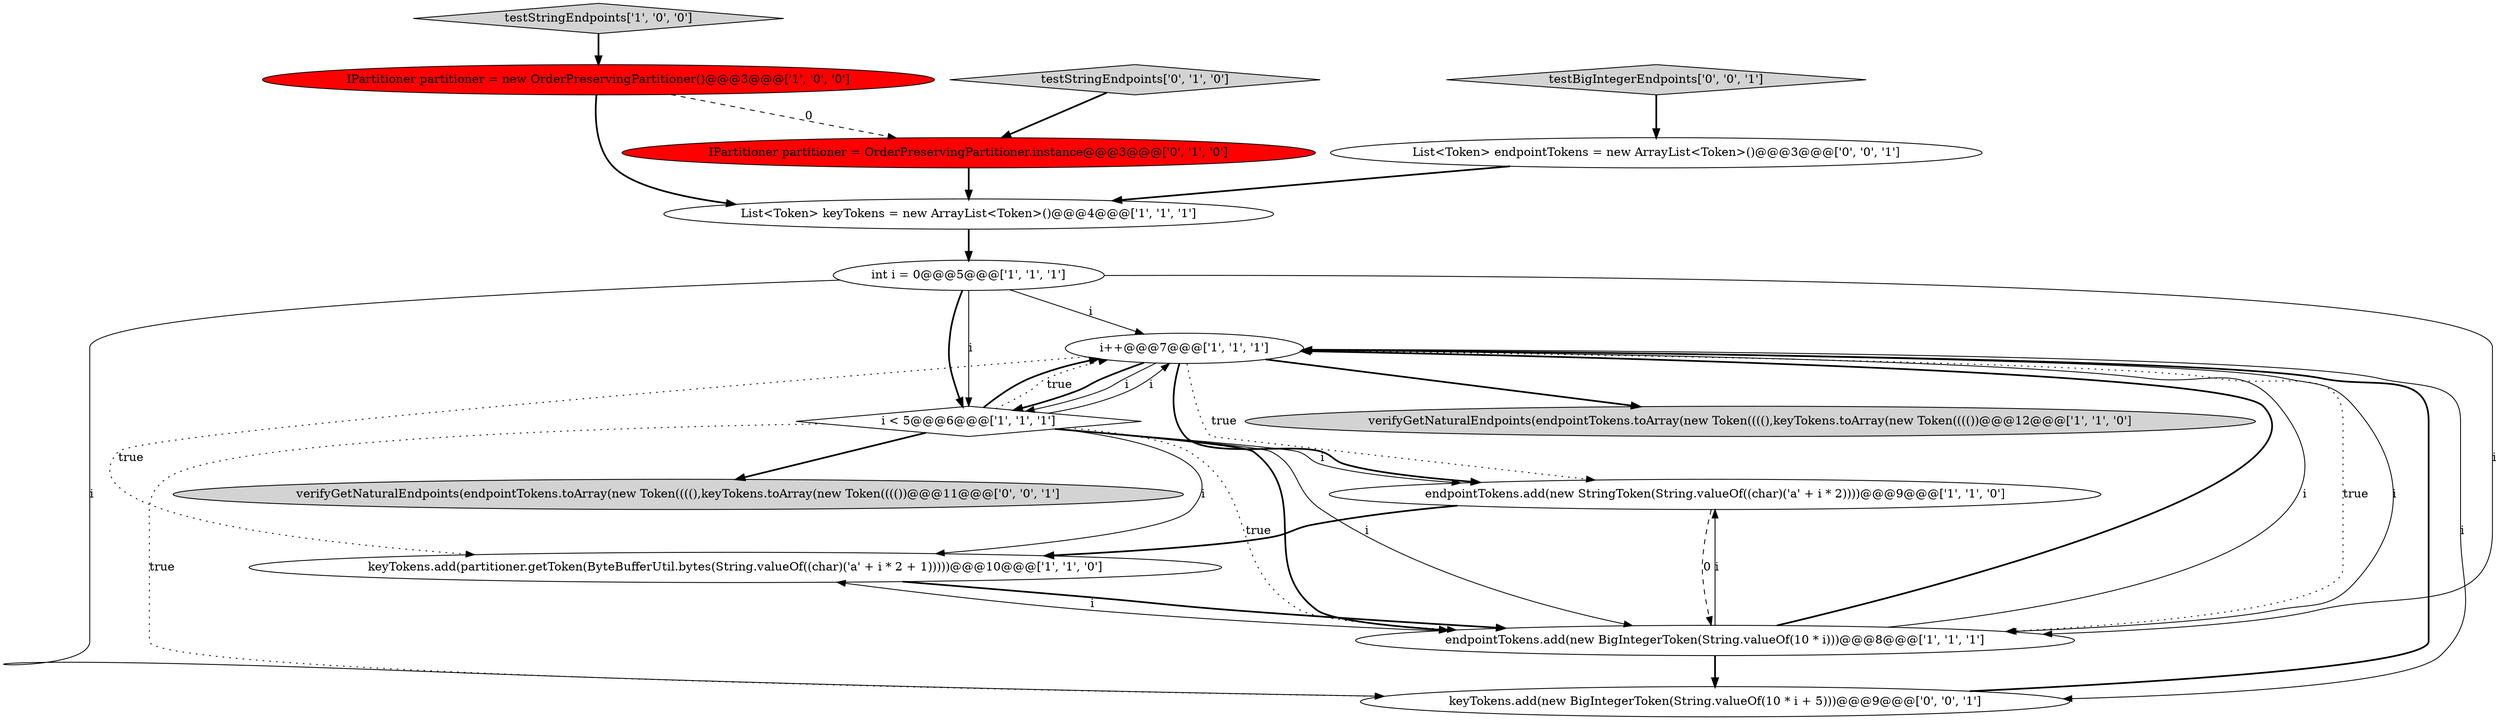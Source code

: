 digraph {
5 [style = filled, label = "IPartitioner partitioner = new OrderPreservingPartitioner()@@@3@@@['1', '0', '0']", fillcolor = red, shape = ellipse image = "AAA1AAABBB1BBB"];
1 [style = filled, label = "i++@@@7@@@['1', '1', '1']", fillcolor = white, shape = ellipse image = "AAA0AAABBB1BBB"];
4 [style = filled, label = "int i = 0@@@5@@@['1', '1', '1']", fillcolor = white, shape = ellipse image = "AAA0AAABBB1BBB"];
9 [style = filled, label = "List<Token> keyTokens = new ArrayList<Token>()@@@4@@@['1', '1', '1']", fillcolor = white, shape = ellipse image = "AAA0AAABBB1BBB"];
2 [style = filled, label = "endpointTokens.add(new StringToken(String.valueOf((char)('a' + i * 2))))@@@9@@@['1', '1', '0']", fillcolor = white, shape = ellipse image = "AAA0AAABBB1BBB"];
13 [style = filled, label = "keyTokens.add(new BigIntegerToken(String.valueOf(10 * i + 5)))@@@9@@@['0', '0', '1']", fillcolor = white, shape = ellipse image = "AAA0AAABBB3BBB"];
11 [style = filled, label = "testStringEndpoints['0', '1', '0']", fillcolor = lightgray, shape = diamond image = "AAA0AAABBB2BBB"];
15 [style = filled, label = "verifyGetNaturalEndpoints(endpointTokens.toArray(new Token((((),keyTokens.toArray(new Token(((())@@@11@@@['0', '0', '1']", fillcolor = lightgray, shape = ellipse image = "AAA0AAABBB3BBB"];
0 [style = filled, label = "i < 5@@@6@@@['1', '1', '1']", fillcolor = white, shape = diamond image = "AAA0AAABBB1BBB"];
10 [style = filled, label = "IPartitioner partitioner = OrderPreservingPartitioner.instance@@@3@@@['0', '1', '0']", fillcolor = red, shape = ellipse image = "AAA1AAABBB2BBB"];
12 [style = filled, label = "List<Token> endpointTokens = new ArrayList<Token>()@@@3@@@['0', '0', '1']", fillcolor = white, shape = ellipse image = "AAA0AAABBB3BBB"];
8 [style = filled, label = "verifyGetNaturalEndpoints(endpointTokens.toArray(new Token((((),keyTokens.toArray(new Token(((())@@@12@@@['1', '1', '0']", fillcolor = lightgray, shape = ellipse image = "AAA0AAABBB1BBB"];
14 [style = filled, label = "testBigIntegerEndpoints['0', '0', '1']", fillcolor = lightgray, shape = diamond image = "AAA0AAABBB3BBB"];
6 [style = filled, label = "keyTokens.add(partitioner.getToken(ByteBufferUtil.bytes(String.valueOf((char)('a' + i * 2 + 1)))))@@@10@@@['1', '1', '0']", fillcolor = white, shape = ellipse image = "AAA0AAABBB1BBB"];
7 [style = filled, label = "endpointTokens.add(new BigIntegerToken(String.valueOf(10 * i)))@@@8@@@['1', '1', '1']", fillcolor = white, shape = ellipse image = "AAA0AAABBB1BBB"];
3 [style = filled, label = "testStringEndpoints['1', '0', '0']", fillcolor = lightgray, shape = diamond image = "AAA0AAABBB1BBB"];
7->13 [style = bold, label=""];
4->7 [style = solid, label="i"];
7->1 [style = bold, label=""];
1->8 [style = bold, label=""];
0->13 [style = dotted, label="true"];
5->9 [style = bold, label=""];
7->2 [style = solid, label="i"];
2->6 [style = bold, label=""];
0->1 [style = solid, label="i"];
9->4 [style = bold, label=""];
7->1 [style = solid, label="i"];
4->1 [style = solid, label="i"];
1->0 [style = bold, label=""];
2->7 [style = dashed, label="0"];
12->9 [style = bold, label=""];
0->15 [style = bold, label=""];
13->1 [style = bold, label=""];
4->13 [style = solid, label="i"];
4->0 [style = bold, label=""];
0->7 [style = bold, label=""];
1->7 [style = dotted, label="true"];
1->0 [style = solid, label="i"];
3->5 [style = bold, label=""];
5->10 [style = dashed, label="0"];
11->10 [style = bold, label=""];
0->1 [style = bold, label=""];
14->12 [style = bold, label=""];
4->0 [style = solid, label="i"];
1->6 [style = dotted, label="true"];
1->2 [style = bold, label=""];
10->9 [style = bold, label=""];
7->6 [style = solid, label="i"];
6->7 [style = bold, label=""];
1->2 [style = dotted, label="true"];
0->6 [style = solid, label="i"];
1->13 [style = solid, label="i"];
1->7 [style = solid, label="i"];
0->7 [style = solid, label="i"];
0->7 [style = dotted, label="true"];
0->1 [style = dotted, label="true"];
0->2 [style = solid, label="i"];
}
